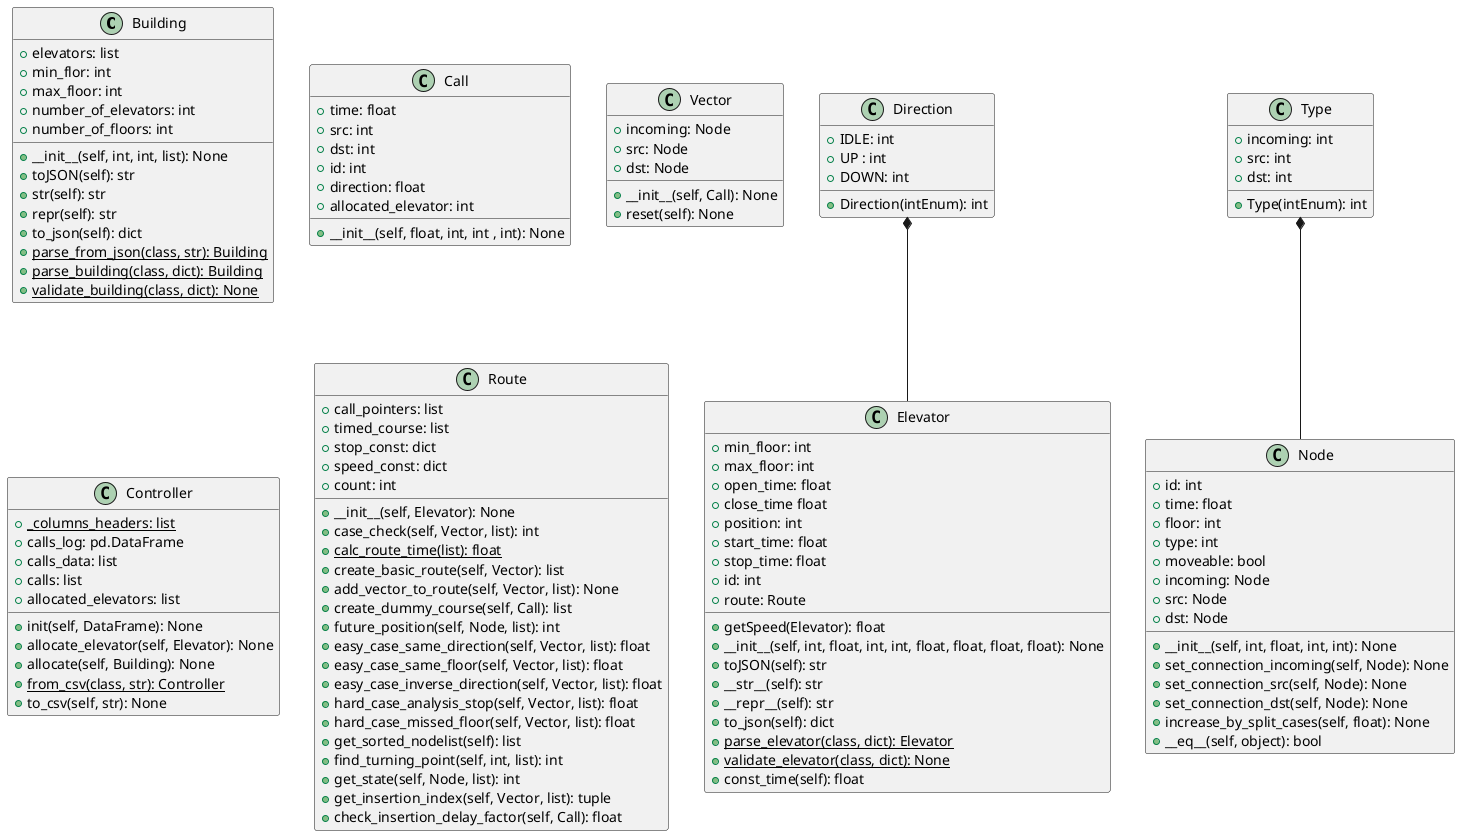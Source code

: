 @startuml
'https://plantuml.com/class-diagram
class Building{
+elevators: list
+min_flor: int
+max_floor: int
+number_of_elevators: int
+number_of_floors: int
+__init__(self, int, int, list): None
+toJSON(self): str
+str(self): str
+repr(self): str
+to_json(self): dict
+{static} parse_from_json(class, str): Building
+{static} parse_building(class, dict): Building
+{static} validate_building(class, dict): None
}
Direction *-- Elevator
class Direction{
+IDLE: int
+UP : int
+DOWN: int
+Direction(intEnum): int
}
class Elevator{
+min_floor: int
+max_floor: int
+open_time: float
+close_time float
+position: int
+getSpeed(Elevator): float
+start_time: float
+stop_time: float
+id: int
+route: Route
+__init__(self, int, float, int, int, float, float, float, float): None
+toJSON(self): str
+__str__(self): str
+__repr__(self): str
+to_json(self): dict
+{static}parse_elevator(class, dict): Elevator
+{static}validate_elevator(class, dict): None
+const_time(self): float
}
class Call{
+time: float
+src: int
+dst: int
+id: int
+direction: float
+allocated_elevator: int
+ __init__(self, float, int, int , int): None
}
Type *-- Node
class Type{
+incoming: int
+src: int
+dst: int
+Type(intEnum): int
}
class Node{
+ id: int
+ time: float
+ floor: int
+ type: int
+ moveable: bool
+ incoming: Node
+ src: Node
+ dst: Node
+ __init__(self, int, float, int, int): None
+ set_connection_incoming(self, Node): None
+ set_connection_src(self, Node): None
+ set_connection_dst(self, Node): None
+ increase_by_split_cases(self, float): None
+__eq__(self, object): bool
}
class Vector{
+incoming: Node
+src: Node
+dst: Node
+ __init__(self, Call): None
+ reset(self): None
}
class Controller{
+{static} _columns_headers: list
+calls_log: pd.DataFrame
+calls_data: list
+calls: list
+allocated_elevators: list
+ init(self, DataFrame): None
+ allocate_elevator(self, Elevator): None
+ allocate(self, Building): None
+ {static} from_csv(class, str): Controller
+ to_csv(self, str): None
}
class Route{
+call_pointers: list
+timed_course: list
+stop_const: dict
+speed_const: dict
+count: int
+ __init__(self, Elevator): None
+ case_check(self, Vector, list): int
+{static} calc_route_time(list): float
+create_basic_route(self, Vector): list
+add_vector_to_route(self, Vector, list): None
+create_dummy_course(self, Call): list
+future_position(self, Node, list): int
+easy_case_same_direction(self, Vector, list): float
+easy_case_same_floor(self, Vector, list): float
+easy_case_inverse_direction(self, Vector, list): float
+hard_case_analysis_stop(self, Vector, list): float
+hard_case_missed_floor(self, Vector, list): float
+get_sorted_nodelist(self): list
+find_turning_point(self, int, list): int
+get_state(self, Node, list): int
+get_insertion_index(self, Vector, list): tuple
+check_insertion_delay_factor(self, Call): float
}
@enduml
